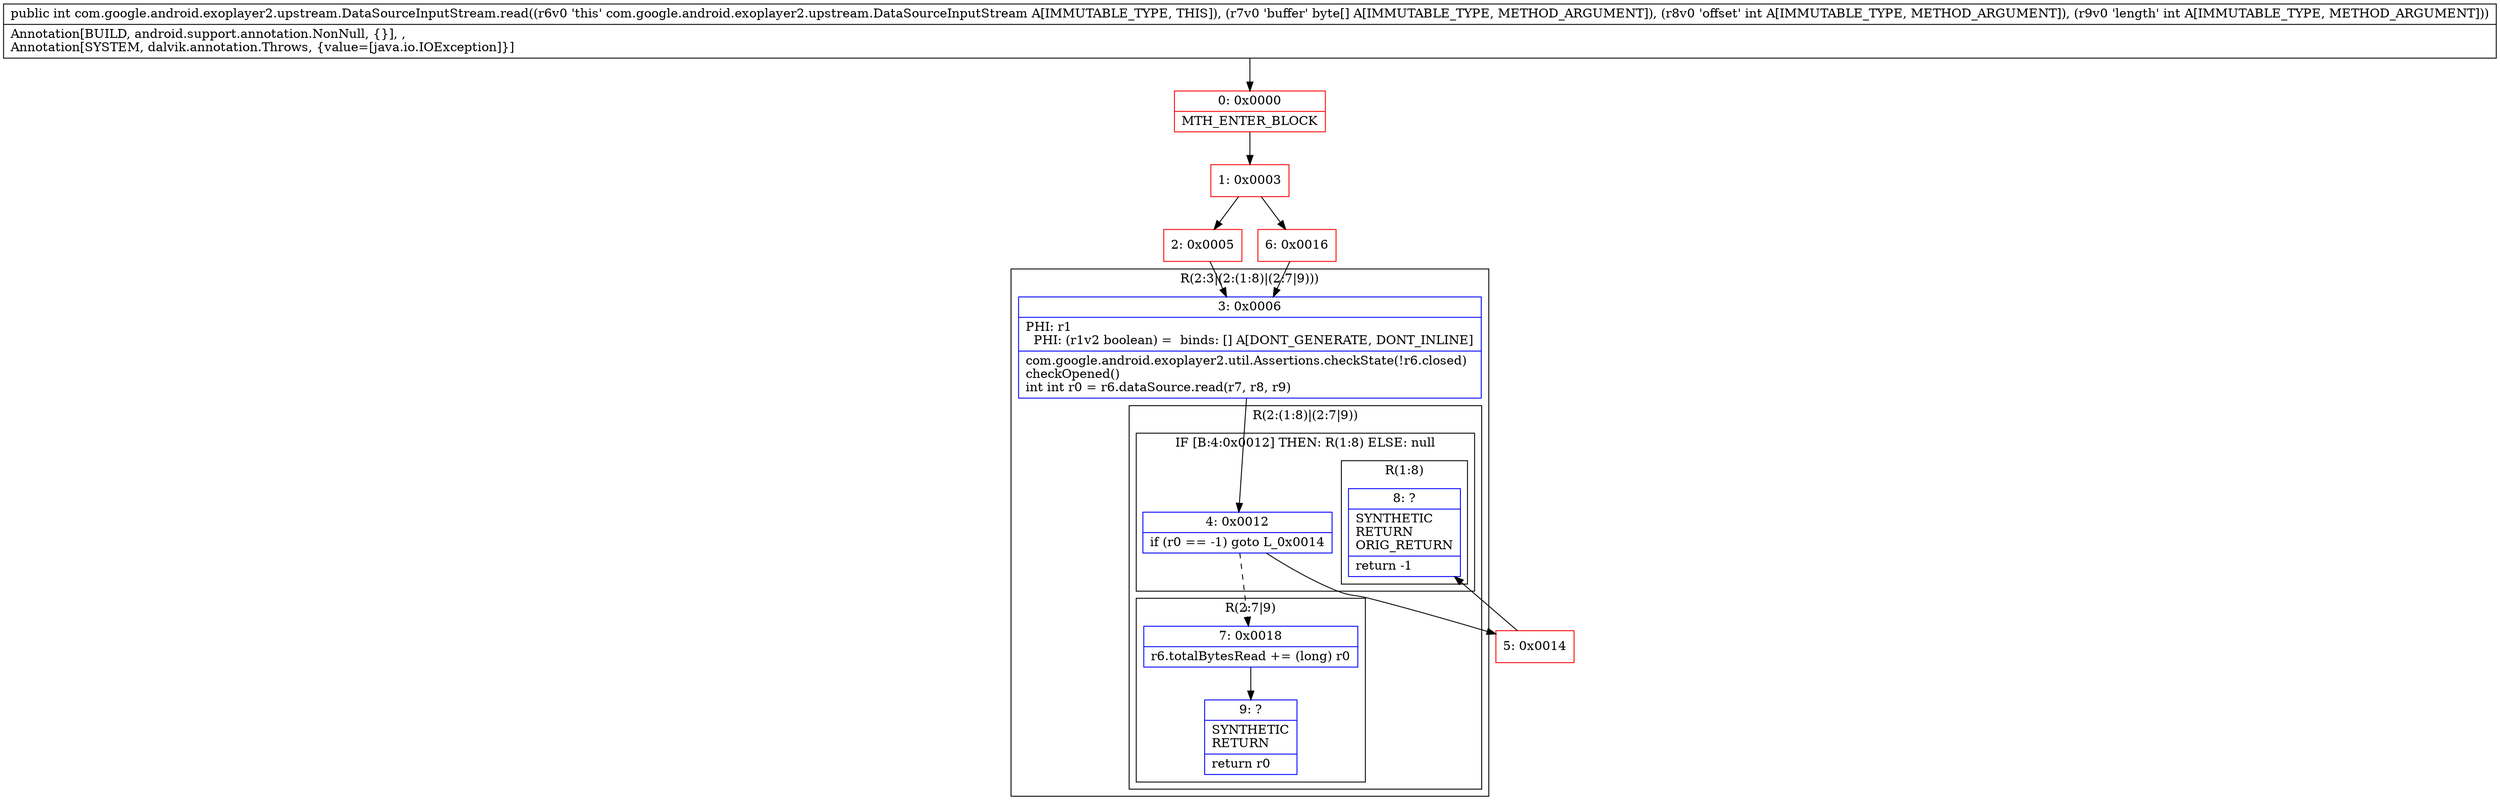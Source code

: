 digraph "CFG forcom.google.android.exoplayer2.upstream.DataSourceInputStream.read([BII)I" {
subgraph cluster_Region_1352528964 {
label = "R(2:3|(2:(1:8)|(2:7|9)))";
node [shape=record,color=blue];
Node_3 [shape=record,label="{3\:\ 0x0006|PHI: r1 \l  PHI: (r1v2 boolean) =  binds: [] A[DONT_GENERATE, DONT_INLINE]\l|com.google.android.exoplayer2.util.Assertions.checkState(!r6.closed)\lcheckOpened()\lint int r0 = r6.dataSource.read(r7, r8, r9)\l}"];
subgraph cluster_Region_953058957 {
label = "R(2:(1:8)|(2:7|9))";
node [shape=record,color=blue];
subgraph cluster_IfRegion_1232185297 {
label = "IF [B:4:0x0012] THEN: R(1:8) ELSE: null";
node [shape=record,color=blue];
Node_4 [shape=record,label="{4\:\ 0x0012|if (r0 == \-1) goto L_0x0014\l}"];
subgraph cluster_Region_297561180 {
label = "R(1:8)";
node [shape=record,color=blue];
Node_8 [shape=record,label="{8\:\ ?|SYNTHETIC\lRETURN\lORIG_RETURN\l|return \-1\l}"];
}
}
subgraph cluster_Region_1205619040 {
label = "R(2:7|9)";
node [shape=record,color=blue];
Node_7 [shape=record,label="{7\:\ 0x0018|r6.totalBytesRead += (long) r0\l}"];
Node_9 [shape=record,label="{9\:\ ?|SYNTHETIC\lRETURN\l|return r0\l}"];
}
}
}
Node_0 [shape=record,color=red,label="{0\:\ 0x0000|MTH_ENTER_BLOCK\l}"];
Node_1 [shape=record,color=red,label="{1\:\ 0x0003}"];
Node_2 [shape=record,color=red,label="{2\:\ 0x0005}"];
Node_5 [shape=record,color=red,label="{5\:\ 0x0014}"];
Node_6 [shape=record,color=red,label="{6\:\ 0x0016}"];
MethodNode[shape=record,label="{public int com.google.android.exoplayer2.upstream.DataSourceInputStream.read((r6v0 'this' com.google.android.exoplayer2.upstream.DataSourceInputStream A[IMMUTABLE_TYPE, THIS]), (r7v0 'buffer' byte[] A[IMMUTABLE_TYPE, METHOD_ARGUMENT]), (r8v0 'offset' int A[IMMUTABLE_TYPE, METHOD_ARGUMENT]), (r9v0 'length' int A[IMMUTABLE_TYPE, METHOD_ARGUMENT]))  | Annotation[BUILD, android.support.annotation.NonNull, \{\}], , \lAnnotation[SYSTEM, dalvik.annotation.Throws, \{value=[java.io.IOException]\}]\l}"];
MethodNode -> Node_0;
Node_3 -> Node_4;
Node_4 -> Node_5;
Node_4 -> Node_7[style=dashed];
Node_7 -> Node_9;
Node_0 -> Node_1;
Node_1 -> Node_2;
Node_1 -> Node_6;
Node_2 -> Node_3;
Node_5 -> Node_8;
Node_6 -> Node_3;
}

